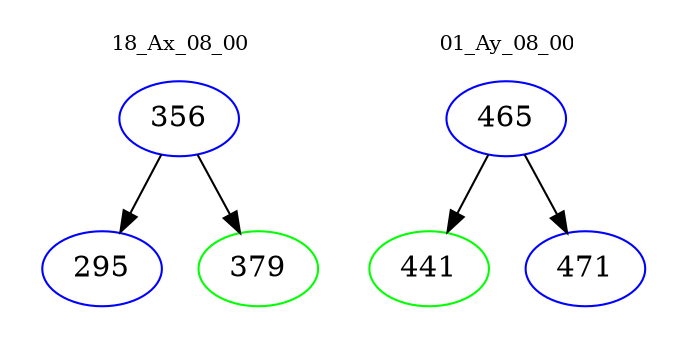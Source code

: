 digraph{
subgraph cluster_0 {
color = white
label = "18_Ax_08_00";
fontsize=10;
T0_356 [label="356", color="blue"]
T0_356 -> T0_295 [color="black"]
T0_295 [label="295", color="blue"]
T0_356 -> T0_379 [color="black"]
T0_379 [label="379", color="green"]
}
subgraph cluster_1 {
color = white
label = "01_Ay_08_00";
fontsize=10;
T1_465 [label="465", color="blue"]
T1_465 -> T1_441 [color="black"]
T1_441 [label="441", color="green"]
T1_465 -> T1_471 [color="black"]
T1_471 [label="471", color="blue"]
}
}
